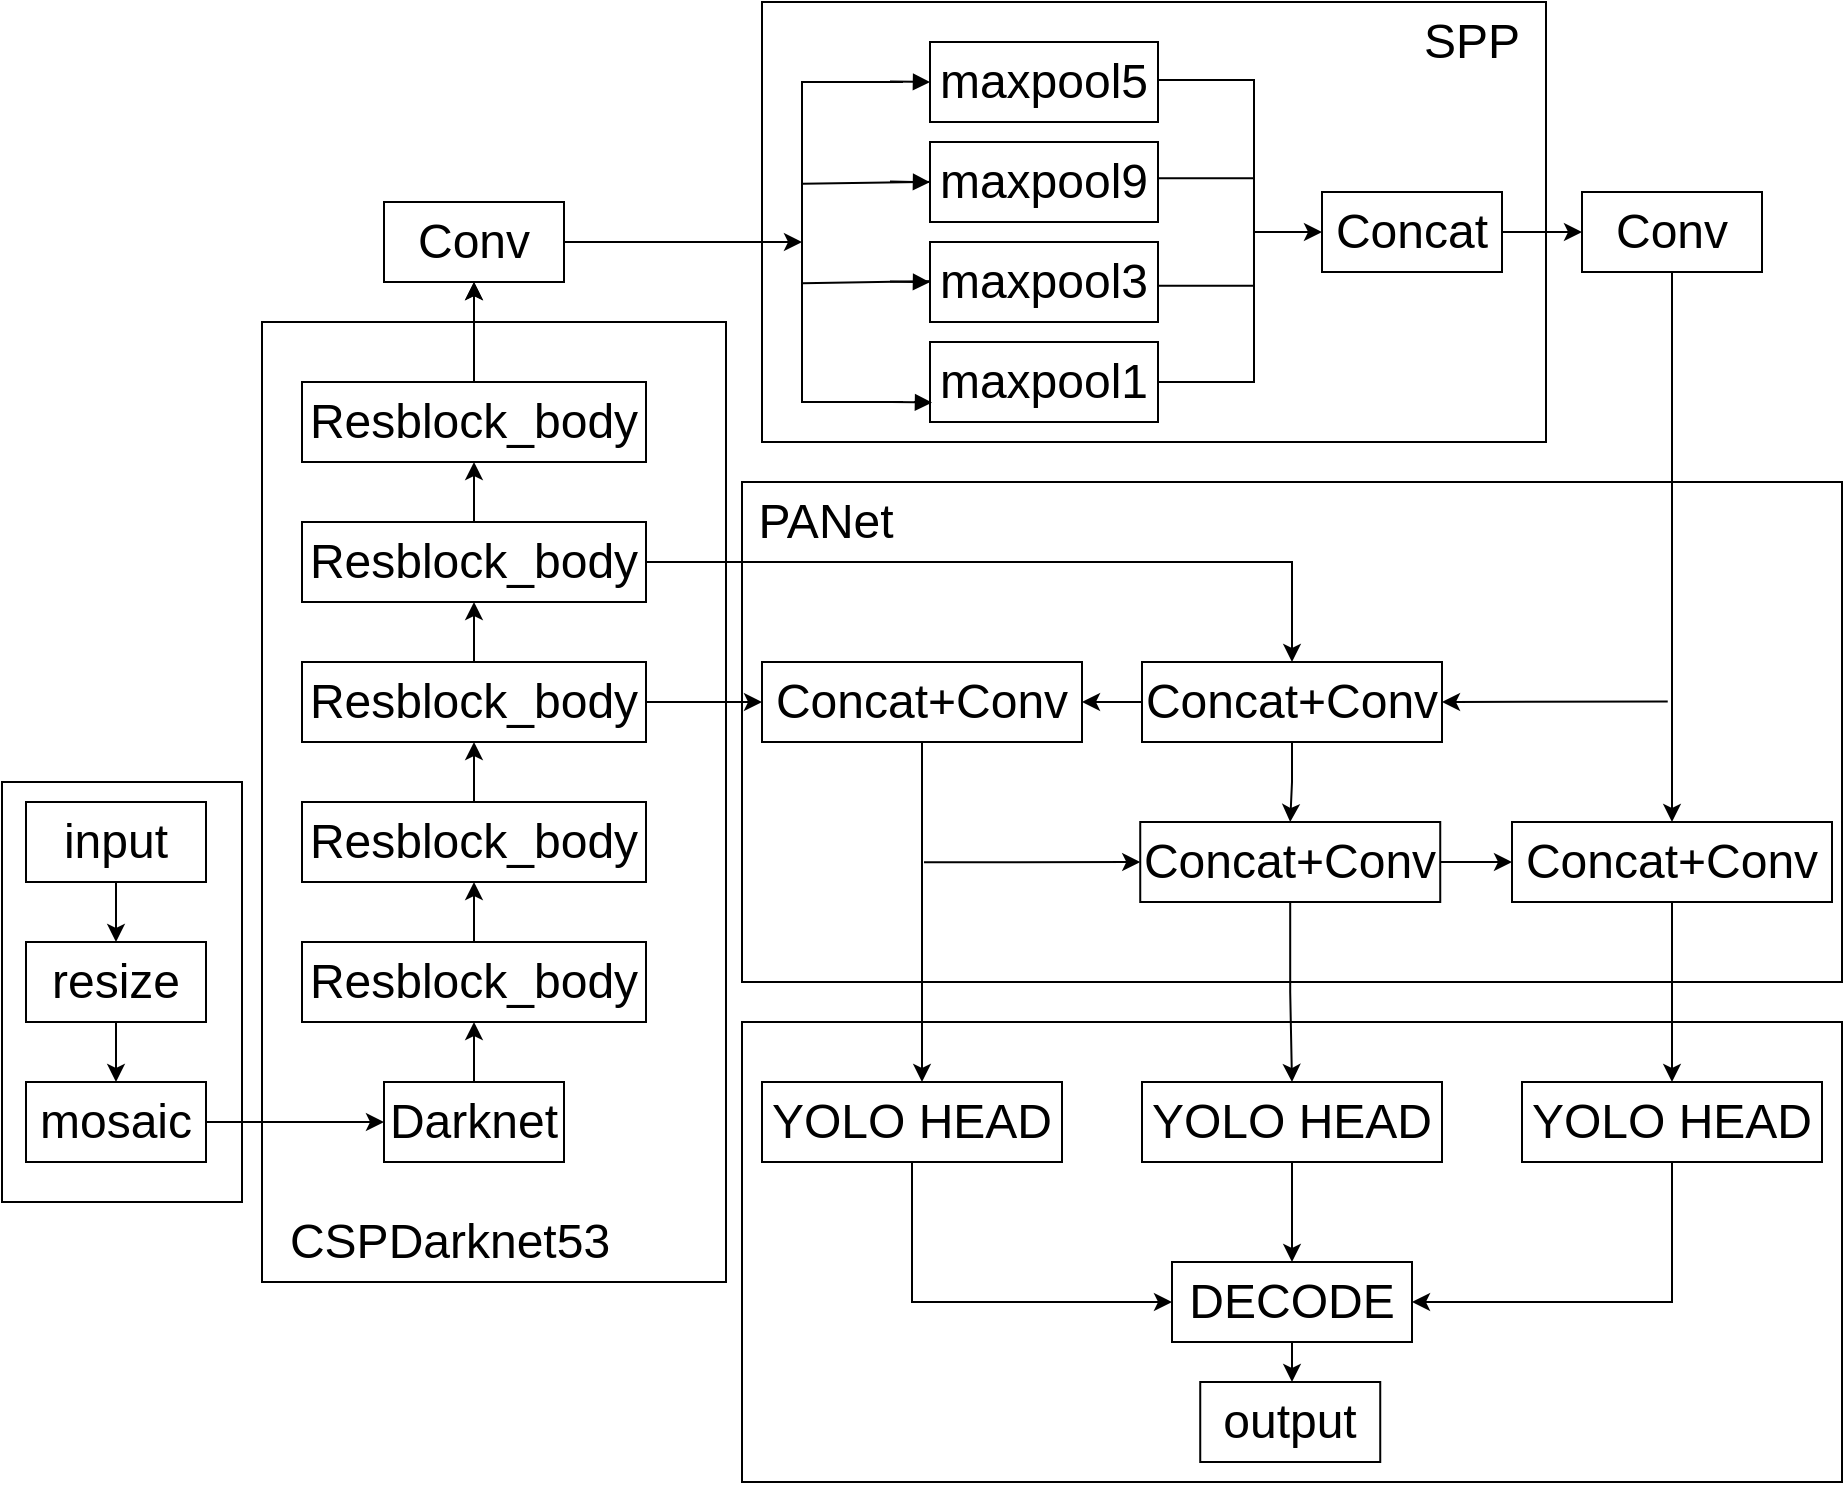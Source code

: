 <mxfile version="14.8.5" type="github" pages="7">
  <diagram id="j5sZR7_WVSSMR8GSL2lI" name="第 2 页">
    <mxGraphModel dx="1483" dy="781" grid="1" gridSize="10" guides="1" tooltips="1" connect="0" arrows="1" fold="1" page="1" pageScale="1" pageWidth="827" pageHeight="1169" math="0" shadow="0">
      <root>
        <mxCell id="0fFruR-LXGI2fJbMaEBw-0" />
        <mxCell id="0fFruR-LXGI2fJbMaEBw-1" parent="0fFruR-LXGI2fJbMaEBw-0" />
        <mxCell id="oqGVpfvN96jDl3TDhG6u-2" value="" style="rounded=0;whiteSpace=wrap;html=1;" parent="0fFruR-LXGI2fJbMaEBw-1" vertex="1">
          <mxGeometry x="480" y="820" width="550" height="230" as="geometry" />
        </mxCell>
        <mxCell id="oqGVpfvN96jDl3TDhG6u-1" value="" style="rounded=0;whiteSpace=wrap;html=1;" parent="0fFruR-LXGI2fJbMaEBw-1" vertex="1">
          <mxGeometry x="110" y="700" width="120" height="210" as="geometry" />
        </mxCell>
        <mxCell id="0fFruR-LXGI2fJbMaEBw-91" value="" style="rounded=0;whiteSpace=wrap;html=1;" parent="0fFruR-LXGI2fJbMaEBw-1" vertex="1">
          <mxGeometry x="490" y="310" width="392" height="220" as="geometry" />
        </mxCell>
        <mxCell id="0fFruR-LXGI2fJbMaEBw-26" value="" style="rounded=0;whiteSpace=wrap;html=1;" parent="0fFruR-LXGI2fJbMaEBw-1" vertex="1">
          <mxGeometry x="480" y="550" width="550" height="250" as="geometry" />
        </mxCell>
        <mxCell id="0fFruR-LXGI2fJbMaEBw-25" value="" style="rounded=0;whiteSpace=wrap;html=1;" parent="0fFruR-LXGI2fJbMaEBw-1" vertex="1">
          <mxGeometry x="240" y="470" width="232" height="480" as="geometry" />
        </mxCell>
        <mxCell id="0fFruR-LXGI2fJbMaEBw-30" style="edgeStyle=orthogonalEdgeStyle;rounded=0;orthogonalLoop=1;jettySize=auto;html=1;entryX=0.5;entryY=0;entryDx=0;entryDy=0;" parent="0fFruR-LXGI2fJbMaEBw-1" source="0fFruR-LXGI2fJbMaEBw-2" target="0fFruR-LXGI2fJbMaEBw-5" edge="1">
          <mxGeometry relative="1" as="geometry" />
        </mxCell>
        <mxCell id="0fFruR-LXGI2fJbMaEBw-2" value="&lt;font style=&quot;font-size: 24px&quot;&gt;resize&lt;/font&gt;" style="rounded=0;whiteSpace=wrap;html=1;" parent="0fFruR-LXGI2fJbMaEBw-1" vertex="1">
          <mxGeometry x="122" y="780" width="90" height="40" as="geometry" />
        </mxCell>
        <mxCell id="0fFruR-LXGI2fJbMaEBw-8" value="" style="edgeStyle=orthogonalEdgeStyle;rounded=0;orthogonalLoop=1;jettySize=auto;html=1;" parent="0fFruR-LXGI2fJbMaEBw-1" source="0fFruR-LXGI2fJbMaEBw-5" target="0fFruR-LXGI2fJbMaEBw-7" edge="1">
          <mxGeometry relative="1" as="geometry" />
        </mxCell>
        <mxCell id="0fFruR-LXGI2fJbMaEBw-5" value="&lt;font style=&quot;font-size: 24px&quot;&gt;mosaic&lt;/font&gt;" style="rounded=0;whiteSpace=wrap;html=1;" parent="0fFruR-LXGI2fJbMaEBw-1" vertex="1">
          <mxGeometry x="122" y="850" width="90" height="40" as="geometry" />
        </mxCell>
        <mxCell id="0fFruR-LXGI2fJbMaEBw-14" value="" style="edgeStyle=orthogonalEdgeStyle;rounded=0;orthogonalLoop=1;jettySize=auto;html=1;" parent="0fFruR-LXGI2fJbMaEBw-1" source="0fFruR-LXGI2fJbMaEBw-7" target="0fFruR-LXGI2fJbMaEBw-13" edge="1">
          <mxGeometry relative="1" as="geometry" />
        </mxCell>
        <mxCell id="0fFruR-LXGI2fJbMaEBw-7" value="&lt;font style=&quot;font-size: 24px&quot;&gt;Darknet&lt;/font&gt;" style="rounded=0;whiteSpace=wrap;html=1;" parent="0fFruR-LXGI2fJbMaEBw-1" vertex="1">
          <mxGeometry x="301" y="850" width="90" height="40" as="geometry" />
        </mxCell>
        <mxCell id="0fFruR-LXGI2fJbMaEBw-12" value="&lt;font style=&quot;font-size: 24px&quot;&gt;PANet&lt;/font&gt;" style="text;html=1;strokeColor=none;fillColor=none;align=center;verticalAlign=middle;whiteSpace=wrap;rounded=0;" parent="0fFruR-LXGI2fJbMaEBw-1" vertex="1">
          <mxGeometry x="502" y="560" width="40" height="20" as="geometry" />
        </mxCell>
        <mxCell id="0fFruR-LXGI2fJbMaEBw-18" value="" style="edgeStyle=orthogonalEdgeStyle;rounded=0;orthogonalLoop=1;jettySize=auto;html=1;" parent="0fFruR-LXGI2fJbMaEBw-1" source="0fFruR-LXGI2fJbMaEBw-13" target="0fFruR-LXGI2fJbMaEBw-17" edge="1">
          <mxGeometry relative="1" as="geometry" />
        </mxCell>
        <mxCell id="0fFruR-LXGI2fJbMaEBw-13" value="&lt;font style=&quot;font-size: 24px&quot;&gt;Resblock_body&lt;/font&gt;" style="rounded=0;whiteSpace=wrap;html=1;" parent="0fFruR-LXGI2fJbMaEBw-1" vertex="1">
          <mxGeometry x="260" y="780" width="172" height="40" as="geometry" />
        </mxCell>
        <mxCell id="0fFruR-LXGI2fJbMaEBw-20" value="" style="edgeStyle=orthogonalEdgeStyle;rounded=0;orthogonalLoop=1;jettySize=auto;html=1;" parent="0fFruR-LXGI2fJbMaEBw-1" source="0fFruR-LXGI2fJbMaEBw-17" target="0fFruR-LXGI2fJbMaEBw-19" edge="1">
          <mxGeometry relative="1" as="geometry" />
        </mxCell>
        <mxCell id="0fFruR-LXGI2fJbMaEBw-17" value="&lt;span&gt;&lt;font style=&quot;font-size: 24px&quot;&gt;Resblock_body&lt;/font&gt;&lt;/span&gt;" style="rounded=0;whiteSpace=wrap;html=1;" parent="0fFruR-LXGI2fJbMaEBw-1" vertex="1">
          <mxGeometry x="260" y="710" width="172" height="40" as="geometry" />
        </mxCell>
        <mxCell id="0fFruR-LXGI2fJbMaEBw-22" value="" style="edgeStyle=orthogonalEdgeStyle;rounded=0;orthogonalLoop=1;jettySize=auto;html=1;" parent="0fFruR-LXGI2fJbMaEBw-1" source="0fFruR-LXGI2fJbMaEBw-19" target="0fFruR-LXGI2fJbMaEBw-21" edge="1">
          <mxGeometry relative="1" as="geometry" />
        </mxCell>
        <mxCell id="0fFruR-LXGI2fJbMaEBw-33" value="" style="edgeStyle=orthogonalEdgeStyle;rounded=0;orthogonalLoop=1;jettySize=auto;html=1;" parent="0fFruR-LXGI2fJbMaEBw-1" source="0fFruR-LXGI2fJbMaEBw-19" target="0fFruR-LXGI2fJbMaEBw-32" edge="1">
          <mxGeometry relative="1" as="geometry" />
        </mxCell>
        <mxCell id="0fFruR-LXGI2fJbMaEBw-19" value="&lt;span&gt;&lt;font style=&quot;font-size: 24px&quot;&gt;Resblock_body&lt;/font&gt;&lt;/span&gt;" style="rounded=0;whiteSpace=wrap;html=1;" parent="0fFruR-LXGI2fJbMaEBw-1" vertex="1">
          <mxGeometry x="260" y="640" width="172" height="40" as="geometry" />
        </mxCell>
        <mxCell id="0fFruR-LXGI2fJbMaEBw-24" value="" style="edgeStyle=orthogonalEdgeStyle;rounded=0;orthogonalLoop=1;jettySize=auto;html=1;" parent="0fFruR-LXGI2fJbMaEBw-1" source="0fFruR-LXGI2fJbMaEBw-21" target="0fFruR-LXGI2fJbMaEBw-23" edge="1">
          <mxGeometry relative="1" as="geometry" />
        </mxCell>
        <mxCell id="0fFruR-LXGI2fJbMaEBw-35" value="" style="edgeStyle=orthogonalEdgeStyle;rounded=0;orthogonalLoop=1;jettySize=auto;html=1;" parent="0fFruR-LXGI2fJbMaEBw-1" source="0fFruR-LXGI2fJbMaEBw-21" target="0fFruR-LXGI2fJbMaEBw-34" edge="1">
          <mxGeometry relative="1" as="geometry" />
        </mxCell>
        <mxCell id="0fFruR-LXGI2fJbMaEBw-21" value="&lt;span&gt;&lt;font style=&quot;font-size: 24px&quot;&gt;Resblock_body&lt;/font&gt;&lt;/span&gt;" style="rounded=0;whiteSpace=wrap;html=1;" parent="0fFruR-LXGI2fJbMaEBw-1" vertex="1">
          <mxGeometry x="260" y="570" width="172" height="40" as="geometry" />
        </mxCell>
        <mxCell id="0fFruR-LXGI2fJbMaEBw-39" value="" style="edgeStyle=orthogonalEdgeStyle;rounded=0;orthogonalLoop=1;jettySize=auto;html=1;" parent="0fFruR-LXGI2fJbMaEBw-1" source="0fFruR-LXGI2fJbMaEBw-23" target="0fFruR-LXGI2fJbMaEBw-38" edge="1">
          <mxGeometry relative="1" as="geometry" />
        </mxCell>
        <mxCell id="QE64m8S_gHIO4CNkWNIp-8" value="" style="edgeStyle=orthogonalEdgeStyle;rounded=0;orthogonalLoop=1;jettySize=auto;html=1;" edge="1" parent="0fFruR-LXGI2fJbMaEBw-1" source="0fFruR-LXGI2fJbMaEBw-23" target="0fFruR-LXGI2fJbMaEBw-38">
          <mxGeometry relative="1" as="geometry" />
        </mxCell>
        <mxCell id="0fFruR-LXGI2fJbMaEBw-23" value="&lt;span&gt;&lt;font style=&quot;font-size: 24px&quot;&gt;Resblock_body&lt;/font&gt;&lt;/span&gt;" style="rounded=0;whiteSpace=wrap;html=1;" parent="0fFruR-LXGI2fJbMaEBw-1" vertex="1">
          <mxGeometry x="260" y="500" width="172" height="40" as="geometry" />
        </mxCell>
        <mxCell id="0fFruR-LXGI2fJbMaEBw-29" style="edgeStyle=orthogonalEdgeStyle;rounded=0;orthogonalLoop=1;jettySize=auto;html=1;" parent="0fFruR-LXGI2fJbMaEBw-1" source="0fFruR-LXGI2fJbMaEBw-27" target="0fFruR-LXGI2fJbMaEBw-2" edge="1">
          <mxGeometry relative="1" as="geometry" />
        </mxCell>
        <mxCell id="0fFruR-LXGI2fJbMaEBw-27" value="&lt;font style=&quot;font-size: 24px&quot;&gt;input&lt;/font&gt;" style="rounded=0;whiteSpace=wrap;html=1;" parent="0fFruR-LXGI2fJbMaEBw-1" vertex="1">
          <mxGeometry x="122" y="710" width="90" height="40" as="geometry" />
        </mxCell>
        <mxCell id="0fFruR-LXGI2fJbMaEBw-99" value="" style="edgeStyle=orthogonalEdgeStyle;rounded=0;orthogonalLoop=1;jettySize=auto;html=1;" parent="0fFruR-LXGI2fJbMaEBw-1" source="0fFruR-LXGI2fJbMaEBw-32" target="0fFruR-LXGI2fJbMaEBw-98" edge="1">
          <mxGeometry relative="1" as="geometry">
            <Array as="points">
              <mxPoint x="570" y="760" />
              <mxPoint x="570" y="760" />
            </Array>
          </mxGeometry>
        </mxCell>
        <mxCell id="0fFruR-LXGI2fJbMaEBw-32" value="&lt;font style=&quot;font-size: 24px&quot;&gt;Concat+Conv&lt;/font&gt;" style="rounded=0;whiteSpace=wrap;html=1;" parent="0fFruR-LXGI2fJbMaEBw-1" vertex="1">
          <mxGeometry x="490" y="640" width="160" height="40" as="geometry" />
        </mxCell>
        <mxCell id="0fFruR-LXGI2fJbMaEBw-108" value="" style="edgeStyle=orthogonalEdgeStyle;rounded=0;orthogonalLoop=1;jettySize=auto;html=1;" parent="0fFruR-LXGI2fJbMaEBw-1" source="0fFruR-LXGI2fJbMaEBw-34" target="0fFruR-LXGI2fJbMaEBw-107" edge="1">
          <mxGeometry relative="1" as="geometry" />
        </mxCell>
        <mxCell id="0fFruR-LXGI2fJbMaEBw-113" value="" style="edgeStyle=orthogonalEdgeStyle;rounded=0;orthogonalLoop=1;jettySize=auto;html=1;" parent="0fFruR-LXGI2fJbMaEBw-1" source="0fFruR-LXGI2fJbMaEBw-34" target="0fFruR-LXGI2fJbMaEBw-32" edge="1">
          <mxGeometry relative="1" as="geometry" />
        </mxCell>
        <mxCell id="0fFruR-LXGI2fJbMaEBw-34" value="&lt;span&gt;&lt;font style=&quot;font-size: 24px&quot;&gt;Concat+Conv&lt;/font&gt;&lt;/span&gt;" style="rounded=0;whiteSpace=wrap;html=1;" parent="0fFruR-LXGI2fJbMaEBw-1" vertex="1">
          <mxGeometry x="680" y="640" width="150" height="40" as="geometry" />
        </mxCell>
        <mxCell id="0fFruR-LXGI2fJbMaEBw-81" style="edgeStyle=orthogonalEdgeStyle;rounded=0;orthogonalLoop=1;jettySize=auto;html=1;entryX=0.5;entryY=1;entryDx=0;entryDy=0;" parent="0fFruR-LXGI2fJbMaEBw-1" source="0fFruR-LXGI2fJbMaEBw-38" target="0fFruR-LXGI2fJbMaEBw-76" edge="1">
          <mxGeometry relative="1" as="geometry" />
        </mxCell>
        <mxCell id="0fFruR-LXGI2fJbMaEBw-38" value="&lt;font style=&quot;font-size: 24px&quot;&gt;Conv&lt;/font&gt;" style="rounded=0;whiteSpace=wrap;html=1;" parent="0fFruR-LXGI2fJbMaEBw-1" vertex="1">
          <mxGeometry x="301" y="410" width="90" height="40" as="geometry" />
        </mxCell>
        <mxCell id="0fFruR-LXGI2fJbMaEBw-53" value="&lt;font style=&quot;font-size: 24px&quot;&gt;maxpool5&lt;/font&gt;" style="rounded=0;whiteSpace=wrap;html=1;" parent="0fFruR-LXGI2fJbMaEBw-1" vertex="1">
          <mxGeometry x="574" y="330" width="114" height="40" as="geometry" />
        </mxCell>
        <mxCell id="0fFruR-LXGI2fJbMaEBw-54" value="" style="endArrow=block;endFill=1;endSize=6;html=1;" parent="0fFruR-LXGI2fJbMaEBw-1" edge="1">
          <mxGeometry width="100" relative="1" as="geometry">
            <mxPoint x="554" y="349.76" as="sourcePoint" />
            <mxPoint x="574" y="350.05" as="targetPoint" />
          </mxGeometry>
        </mxCell>
        <mxCell id="0fFruR-LXGI2fJbMaEBw-67" value="" style="shape=partialRectangle;whiteSpace=wrap;html=1;bottom=1;right=1;left=1;top=0;fillColor=none;routingCenterX=-0.5;rotation=-90;" parent="0fFruR-LXGI2fJbMaEBw-1" vertex="1">
          <mxGeometry x="636.5" y="400.5" width="151" height="48" as="geometry" />
        </mxCell>
        <mxCell id="0fFruR-LXGI2fJbMaEBw-74" value="" style="edgeStyle=orthogonalEdgeStyle;rounded=0;orthogonalLoop=1;jettySize=auto;html=1;" parent="0fFruR-LXGI2fJbMaEBw-1" source="0fFruR-LXGI2fJbMaEBw-70" target="0fFruR-LXGI2fJbMaEBw-73" edge="1">
          <mxGeometry relative="1" as="geometry" />
        </mxCell>
        <mxCell id="0fFruR-LXGI2fJbMaEBw-70" value="" style="shape=partialRectangle;whiteSpace=wrap;html=1;bottom=1;right=1;left=1;top=0;fillColor=none;routingCenterX=-0.5;rotation=-90;" parent="0fFruR-LXGI2fJbMaEBw-1" vertex="1">
          <mxGeometry x="679.12" y="395" width="53.75" height="60" as="geometry" />
        </mxCell>
        <mxCell id="0fFruR-LXGI2fJbMaEBw-95" value="" style="edgeStyle=orthogonalEdgeStyle;rounded=0;orthogonalLoop=1;jettySize=auto;html=1;" parent="0fFruR-LXGI2fJbMaEBw-1" source="0fFruR-LXGI2fJbMaEBw-73" target="0fFruR-LXGI2fJbMaEBw-94" edge="1">
          <mxGeometry relative="1" as="geometry" />
        </mxCell>
        <mxCell id="0fFruR-LXGI2fJbMaEBw-73" value="&lt;font style=&quot;font-size: 24px&quot;&gt;Concat&lt;/font&gt;" style="rounded=0;whiteSpace=wrap;html=1;" parent="0fFruR-LXGI2fJbMaEBw-1" vertex="1">
          <mxGeometry x="770" y="405" width="90" height="40" as="geometry" />
        </mxCell>
        <mxCell id="0fFruR-LXGI2fJbMaEBw-76" value="" style="shape=partialRectangle;whiteSpace=wrap;html=1;bottom=1;right=1;left=1;top=0;fillColor=none;routingCenterX=-0.5;rotation=90;" parent="0fFruR-LXGI2fJbMaEBw-1" vertex="1">
          <mxGeometry x="455" y="405" width="160" height="50" as="geometry" />
        </mxCell>
        <mxCell id="0fFruR-LXGI2fJbMaEBw-88" value="" style="endArrow=block;endFill=1;endSize=6;html=1;" parent="0fFruR-LXGI2fJbMaEBw-1" edge="1">
          <mxGeometry width="100" relative="1" as="geometry">
            <mxPoint x="566" y="510" as="sourcePoint" />
            <mxPoint x="586" y="510" as="targetPoint" />
          </mxGeometry>
        </mxCell>
        <mxCell id="0fFruR-LXGI2fJbMaEBw-89" value="" style="endArrow=block;endFill=1;endSize=6;html=1;exitX=0.318;exitY=0.998;exitDx=0;exitDy=0;exitPerimeter=0;" parent="0fFruR-LXGI2fJbMaEBw-1" source="0fFruR-LXGI2fJbMaEBw-76" edge="1">
          <mxGeometry width="100" relative="1" as="geometry">
            <mxPoint x="516" y="400" as="sourcePoint" />
            <mxPoint x="586" y="399.71" as="targetPoint" />
          </mxGeometry>
        </mxCell>
        <mxCell id="0fFruR-LXGI2fJbMaEBw-90" value="" style="endArrow=block;endFill=1;endSize=6;html=1;exitX=0.318;exitY=0.998;exitDx=0;exitDy=0;exitPerimeter=0;" parent="0fFruR-LXGI2fJbMaEBw-1" edge="1">
          <mxGeometry width="100" relative="1" as="geometry">
            <mxPoint x="510.12" y="450.59" as="sourcePoint" />
            <mxPoint x="586" y="449.42" as="targetPoint" />
          </mxGeometry>
        </mxCell>
        <mxCell id="0fFruR-LXGI2fJbMaEBw-92" value="&lt;font style=&quot;font-size: 24px&quot;&gt;SPP&lt;/font&gt;" style="text;html=1;strokeColor=none;fillColor=none;align=center;verticalAlign=middle;whiteSpace=wrap;rounded=0;" parent="0fFruR-LXGI2fJbMaEBw-1" vertex="1">
          <mxGeometry x="825" y="320" width="40" height="20" as="geometry" />
        </mxCell>
        <mxCell id="0fFruR-LXGI2fJbMaEBw-97" value="" style="edgeStyle=orthogonalEdgeStyle;rounded=0;orthogonalLoop=1;jettySize=auto;html=1;" parent="0fFruR-LXGI2fJbMaEBw-1" source="0fFruR-LXGI2fJbMaEBw-94" target="0fFruR-LXGI2fJbMaEBw-96" edge="1">
          <mxGeometry relative="1" as="geometry">
            <Array as="points">
              <mxPoint x="945" y="660" />
              <mxPoint x="945" y="660" />
            </Array>
          </mxGeometry>
        </mxCell>
        <mxCell id="0fFruR-LXGI2fJbMaEBw-94" value="&lt;font style=&quot;font-size: 24px&quot;&gt;Conv&lt;/font&gt;" style="rounded=0;whiteSpace=wrap;html=1;" parent="0fFruR-LXGI2fJbMaEBw-1" vertex="1">
          <mxGeometry x="900" y="405" width="90" height="40" as="geometry" />
        </mxCell>
        <mxCell id="0fFruR-LXGI2fJbMaEBw-103" value="" style="edgeStyle=orthogonalEdgeStyle;rounded=0;orthogonalLoop=1;jettySize=auto;html=1;" parent="0fFruR-LXGI2fJbMaEBw-1" source="0fFruR-LXGI2fJbMaEBw-96" target="0fFruR-LXGI2fJbMaEBw-102" edge="1">
          <mxGeometry relative="1" as="geometry" />
        </mxCell>
        <mxCell id="0fFruR-LXGI2fJbMaEBw-96" value="&lt;span&gt;&lt;font style=&quot;font-size: 24px&quot;&gt;Concat+Conv&lt;/font&gt;&lt;/span&gt;" style="rounded=0;whiteSpace=wrap;html=1;" parent="0fFruR-LXGI2fJbMaEBw-1" vertex="1">
          <mxGeometry x="865" y="720" width="160" height="40" as="geometry" />
        </mxCell>
        <mxCell id="0fFruR-LXGI2fJbMaEBw-122" style="edgeStyle=orthogonalEdgeStyle;rounded=0;orthogonalLoop=1;jettySize=auto;html=1;entryX=0;entryY=0.5;entryDx=0;entryDy=0;" parent="0fFruR-LXGI2fJbMaEBw-1" source="0fFruR-LXGI2fJbMaEBw-98" target="0fFruR-LXGI2fJbMaEBw-120" edge="1">
          <mxGeometry relative="1" as="geometry">
            <Array as="points">
              <mxPoint x="565" y="960" />
            </Array>
          </mxGeometry>
        </mxCell>
        <mxCell id="0fFruR-LXGI2fJbMaEBw-98" value="&lt;font style=&quot;font-size: 24px&quot;&gt;YOLO HEAD&lt;/font&gt;" style="rounded=0;whiteSpace=wrap;html=1;" parent="0fFruR-LXGI2fJbMaEBw-1" vertex="1">
          <mxGeometry x="490" y="850" width="150" height="40" as="geometry" />
        </mxCell>
        <mxCell id="0fFruR-LXGI2fJbMaEBw-121" value="" style="edgeStyle=orthogonalEdgeStyle;rounded=0;orthogonalLoop=1;jettySize=auto;html=1;" parent="0fFruR-LXGI2fJbMaEBw-1" source="0fFruR-LXGI2fJbMaEBw-100" target="0fFruR-LXGI2fJbMaEBw-120" edge="1">
          <mxGeometry relative="1" as="geometry" />
        </mxCell>
        <mxCell id="0fFruR-LXGI2fJbMaEBw-100" value="&lt;span&gt;&lt;font style=&quot;font-size: 24px&quot;&gt;YOLO HEAD&lt;/font&gt;&lt;/span&gt;" style="rounded=0;whiteSpace=wrap;html=1;" parent="0fFruR-LXGI2fJbMaEBw-1" vertex="1">
          <mxGeometry x="680" y="850" width="150" height="40" as="geometry" />
        </mxCell>
        <mxCell id="0fFruR-LXGI2fJbMaEBw-123" style="edgeStyle=orthogonalEdgeStyle;rounded=0;orthogonalLoop=1;jettySize=auto;html=1;entryX=1;entryY=0.5;entryDx=0;entryDy=0;" parent="0fFruR-LXGI2fJbMaEBw-1" source="0fFruR-LXGI2fJbMaEBw-102" target="0fFruR-LXGI2fJbMaEBw-120" edge="1">
          <mxGeometry relative="1" as="geometry">
            <Array as="points">
              <mxPoint x="945" y="960" />
            </Array>
          </mxGeometry>
        </mxCell>
        <mxCell id="0fFruR-LXGI2fJbMaEBw-102" value="&lt;span&gt;&lt;font style=&quot;font-size: 24px&quot;&gt;YOLO HEAD&lt;/font&gt;&lt;/span&gt;" style="rounded=0;whiteSpace=wrap;html=1;" parent="0fFruR-LXGI2fJbMaEBw-1" vertex="1">
          <mxGeometry x="870" y="850" width="150" height="40" as="geometry" />
        </mxCell>
        <mxCell id="0fFruR-LXGI2fJbMaEBw-109" value="" style="edgeStyle=orthogonalEdgeStyle;rounded=0;orthogonalLoop=1;jettySize=auto;html=1;" parent="0fFruR-LXGI2fJbMaEBw-1" source="0fFruR-LXGI2fJbMaEBw-107" target="0fFruR-LXGI2fJbMaEBw-100" edge="1">
          <mxGeometry relative="1" as="geometry" />
        </mxCell>
        <mxCell id="0fFruR-LXGI2fJbMaEBw-119" value="" style="edgeStyle=orthogonalEdgeStyle;rounded=0;orthogonalLoop=1;jettySize=auto;html=1;" parent="0fFruR-LXGI2fJbMaEBw-1" source="0fFruR-LXGI2fJbMaEBw-107" target="0fFruR-LXGI2fJbMaEBw-96" edge="1">
          <mxGeometry relative="1" as="geometry" />
        </mxCell>
        <mxCell id="0fFruR-LXGI2fJbMaEBw-107" value="&lt;span&gt;&lt;font style=&quot;font-size: 24px&quot;&gt;Concat+Conv&lt;/font&gt;&lt;/span&gt;" style="rounded=0;whiteSpace=wrap;html=1;" parent="0fFruR-LXGI2fJbMaEBw-1" vertex="1">
          <mxGeometry x="679.12" y="720" width="150" height="40" as="geometry" />
        </mxCell>
        <mxCell id="0fFruR-LXGI2fJbMaEBw-117" value="" style="endArrow=classic;html=1;entryX=0;entryY=0.5;entryDx=0;entryDy=0;" parent="0fFruR-LXGI2fJbMaEBw-1" target="0fFruR-LXGI2fJbMaEBw-107" edge="1">
          <mxGeometry width="50" height="50" relative="1" as="geometry">
            <mxPoint x="571" y="740.17" as="sourcePoint" />
            <mxPoint x="691" y="739.83" as="targetPoint" />
          </mxGeometry>
        </mxCell>
        <mxCell id="0fFruR-LXGI2fJbMaEBw-118" value="" style="endArrow=classic;html=1;entryX=1;entryY=0.5;entryDx=0;entryDy=0;" parent="0fFruR-LXGI2fJbMaEBw-1" target="0fFruR-LXGI2fJbMaEBw-34" edge="1">
          <mxGeometry width="50" height="50" relative="1" as="geometry">
            <mxPoint x="942.87" y="659.71" as="sourcePoint" />
            <mxPoint x="820" y="659.71" as="targetPoint" />
          </mxGeometry>
        </mxCell>
        <mxCell id="0fFruR-LXGI2fJbMaEBw-125" value="" style="edgeStyle=orthogonalEdgeStyle;rounded=0;orthogonalLoop=1;jettySize=auto;html=1;" parent="0fFruR-LXGI2fJbMaEBw-1" source="0fFruR-LXGI2fJbMaEBw-120" target="0fFruR-LXGI2fJbMaEBw-124" edge="1">
          <mxGeometry relative="1" as="geometry" />
        </mxCell>
        <mxCell id="0fFruR-LXGI2fJbMaEBw-120" value="&lt;font style=&quot;font-size: 24px&quot;&gt;DECODE&lt;/font&gt;" style="rounded=0;whiteSpace=wrap;html=1;" parent="0fFruR-LXGI2fJbMaEBw-1" vertex="1">
          <mxGeometry x="695" y="940" width="120" height="40" as="geometry" />
        </mxCell>
        <mxCell id="0fFruR-LXGI2fJbMaEBw-124" value="&lt;font style=&quot;font-size: 24px&quot;&gt;output&lt;/font&gt;" style="rounded=0;whiteSpace=wrap;html=1;" parent="0fFruR-LXGI2fJbMaEBw-1" vertex="1">
          <mxGeometry x="709.12" y="1000" width="90" height="40" as="geometry" />
        </mxCell>
        <mxCell id="QE64m8S_gHIO4CNkWNIp-0" value="&lt;font style=&quot;font-size: 24px&quot;&gt;maxpool9&lt;/font&gt;" style="rounded=0;whiteSpace=wrap;html=1;" vertex="1" parent="0fFruR-LXGI2fJbMaEBw-1">
          <mxGeometry x="574" y="380" width="114" height="40" as="geometry" />
        </mxCell>
        <mxCell id="QE64m8S_gHIO4CNkWNIp-1" value="&lt;font style=&quot;font-size: 24px&quot;&gt;maxpool3&lt;/font&gt;" style="rounded=0;whiteSpace=wrap;html=1;" vertex="1" parent="0fFruR-LXGI2fJbMaEBw-1">
          <mxGeometry x="574" y="430" width="114" height="40" as="geometry" />
        </mxCell>
        <mxCell id="QE64m8S_gHIO4CNkWNIp-2" value="&lt;font style=&quot;font-size: 24px&quot;&gt;maxpool1&lt;/font&gt;" style="rounded=0;whiteSpace=wrap;html=1;" vertex="1" parent="0fFruR-LXGI2fJbMaEBw-1">
          <mxGeometry x="574" y="480" width="114" height="40" as="geometry" />
        </mxCell>
        <mxCell id="QE64m8S_gHIO4CNkWNIp-3" value="" style="endArrow=block;endFill=1;endSize=6;html=1;" edge="1" parent="0fFruR-LXGI2fJbMaEBw-1">
          <mxGeometry width="100" relative="1" as="geometry">
            <mxPoint x="554" y="399.8" as="sourcePoint" />
            <mxPoint x="574" y="400.09" as="targetPoint" />
          </mxGeometry>
        </mxCell>
        <mxCell id="QE64m8S_gHIO4CNkWNIp-6" value="" style="endArrow=block;endFill=1;endSize=6;html=1;" edge="1" parent="0fFruR-LXGI2fJbMaEBw-1">
          <mxGeometry width="100" relative="1" as="geometry">
            <mxPoint x="554" y="449.8" as="sourcePoint" />
            <mxPoint x="574" y="450.09" as="targetPoint" />
          </mxGeometry>
        </mxCell>
        <mxCell id="QE64m8S_gHIO4CNkWNIp-7" value="" style="endArrow=block;endFill=1;endSize=6;html=1;" edge="1" parent="0fFruR-LXGI2fJbMaEBw-1">
          <mxGeometry width="100" relative="1" as="geometry">
            <mxPoint x="555" y="510" as="sourcePoint" />
            <mxPoint x="575" y="510.29" as="targetPoint" />
          </mxGeometry>
        </mxCell>
        <mxCell id="QE64m8S_gHIO4CNkWNIp-11" value="&lt;font style=&quot;font-size: 24px&quot;&gt;CSPDarknet53&lt;/font&gt;" style="text;html=1;strokeColor=none;fillColor=none;align=center;verticalAlign=middle;whiteSpace=wrap;rounded=0;" vertex="1" parent="0fFruR-LXGI2fJbMaEBw-1">
          <mxGeometry x="254" y="910" width="160" height="40" as="geometry" />
        </mxCell>
      </root>
    </mxGraphModel>
  </diagram>
  <diagram id="BpceVEhcYt16vgGi7jXm" name="第 6 页">
    <mxGraphModel dx="1038" dy="547" grid="1" gridSize="10" guides="1" tooltips="1" connect="1" arrows="1" fold="1" page="1" pageScale="1" pageWidth="827" pageHeight="1169" math="0" shadow="0">
      <root>
        <mxCell id="OJXX-FbDx6L4Rj_ND_03-0" />
        <mxCell id="OJXX-FbDx6L4Rj_ND_03-1" parent="OJXX-FbDx6L4Rj_ND_03-0" />
        <mxCell id="OJXX-FbDx6L4Rj_ND_03-2" value="&lt;font style=&quot;font-size: 20px&quot;&gt;小波变换&lt;/font&gt;" style="rounded=0;whiteSpace=wrap;html=1;" parent="OJXX-FbDx6L4Rj_ND_03-1" vertex="1">
          <mxGeometry x="180" y="190" width="120" height="60" as="geometry" />
        </mxCell>
        <mxCell id="OJXX-FbDx6L4Rj_ND_03-3" value="&lt;font style=&quot;font-size: 20px&quot;&gt;YOLOv4网络&lt;/font&gt;" style="rounded=0;whiteSpace=wrap;html=1;" parent="OJXX-FbDx6L4Rj_ND_03-1" vertex="1">
          <mxGeometry x="520" y="190" width="120" height="60" as="geometry" />
        </mxCell>
        <mxCell id="OJXX-FbDx6L4Rj_ND_03-5" value="" style="endArrow=classic;html=1;" parent="OJXX-FbDx6L4Rj_ND_03-1" edge="1">
          <mxGeometry width="50" height="50" relative="1" as="geometry">
            <mxPoint x="640" y="219.71" as="sourcePoint" />
            <mxPoint x="690" y="219.71" as="targetPoint" />
          </mxGeometry>
        </mxCell>
        <mxCell id="OJXX-FbDx6L4Rj_ND_03-8" value="&lt;font style=&quot;font-size: 20px&quot;&gt;提取结果&lt;/font&gt;" style="rounded=0;whiteSpace=wrap;html=1;" parent="OJXX-FbDx6L4Rj_ND_03-1" vertex="1">
          <mxGeometry x="690" y="190" width="120" height="60" as="geometry" />
        </mxCell>
        <mxCell id="OJXX-FbDx6L4Rj_ND_03-9" value="" style="endArrow=classic;html=1;" parent="OJXX-FbDx6L4Rj_ND_03-1" edge="1">
          <mxGeometry width="50" height="50" relative="1" as="geometry">
            <mxPoint x="470" y="219.71" as="sourcePoint" />
            <mxPoint x="520" y="219.71" as="targetPoint" />
          </mxGeometry>
        </mxCell>
        <mxCell id="OJXX-FbDx6L4Rj_ND_03-10" value="&lt;font style=&quot;font-size: 20px&quot;&gt;信号转图片&lt;/font&gt;" style="rounded=0;whiteSpace=wrap;html=1;" parent="OJXX-FbDx6L4Rj_ND_03-1" vertex="1">
          <mxGeometry x="350" y="190" width="120" height="60" as="geometry" />
        </mxCell>
        <mxCell id="OJXX-FbDx6L4Rj_ND_03-11" value="" style="endArrow=classic;html=1;" parent="OJXX-FbDx6L4Rj_ND_03-1" edge="1">
          <mxGeometry width="50" height="50" relative="1" as="geometry">
            <mxPoint x="300" y="219.58" as="sourcePoint" />
            <mxPoint x="350" y="219.58" as="targetPoint" />
          </mxGeometry>
        </mxCell>
        <mxCell id="OJXX-FbDx6L4Rj_ND_03-12" value="&lt;font style=&quot;font-size: 20px&quot;&gt;原始信号&lt;/font&gt;" style="rounded=0;whiteSpace=wrap;html=1;" parent="OJXX-FbDx6L4Rj_ND_03-1" vertex="1">
          <mxGeometry x="10" y="190" width="120" height="60" as="geometry" />
        </mxCell>
        <mxCell id="OJXX-FbDx6L4Rj_ND_03-13" value="" style="endArrow=classic;html=1;" parent="OJXX-FbDx6L4Rj_ND_03-1" edge="1">
          <mxGeometry width="50" height="50" relative="1" as="geometry">
            <mxPoint x="130" y="219.58" as="sourcePoint" />
            <mxPoint x="180" y="219.58" as="targetPoint" />
          </mxGeometry>
        </mxCell>
      </root>
    </mxGraphModel>
  </diagram>
  <diagram id="RH98xrAUSsPxEazT0ZO0" name="第 5 页">
    <mxGraphModel dx="593" dy="313" grid="1" gridSize="10" guides="1" tooltips="1" connect="1" arrows="1" fold="1" page="1" pageScale="1" pageWidth="827" pageHeight="1169" math="0" shadow="0">
      <root>
        <mxCell id="0g0pvQ6yDdgTo-aRmOUM-0" />
        <mxCell id="0g0pvQ6yDdgTo-aRmOUM-1" parent="0g0pvQ6yDdgTo-aRmOUM-0" />
        <mxCell id="0g0pvQ6yDdgTo-aRmOUM-2" value="" style="whiteSpace=wrap;html=1;aspect=fixed;" parent="0g0pvQ6yDdgTo-aRmOUM-1" vertex="1">
          <mxGeometry x="210" y="210" width="90" height="90" as="geometry" />
        </mxCell>
        <mxCell id="0g0pvQ6yDdgTo-aRmOUM-3" value="" style="whiteSpace=wrap;html=1;aspect=fixed;" parent="0g0pvQ6yDdgTo-aRmOUM-1" vertex="1">
          <mxGeometry x="300" y="210" width="90" height="90" as="geometry" />
        </mxCell>
        <mxCell id="0g0pvQ6yDdgTo-aRmOUM-4" value="" style="whiteSpace=wrap;html=1;aspect=fixed;" parent="0g0pvQ6yDdgTo-aRmOUM-1" vertex="1">
          <mxGeometry x="210" y="300" width="90" height="90" as="geometry" />
        </mxCell>
        <mxCell id="0g0pvQ6yDdgTo-aRmOUM-5" value="" style="whiteSpace=wrap;html=1;aspect=fixed;" parent="0g0pvQ6yDdgTo-aRmOUM-1" vertex="1">
          <mxGeometry x="300" y="300" width="90" height="90" as="geometry" />
        </mxCell>
        <mxCell id="0g0pvQ6yDdgTo-aRmOUM-8" value="" style="endArrow=classic;startArrow=classic;html=1;rounded=0;edgeStyle=orthogonalEdgeStyle;" parent="0g0pvQ6yDdgTo-aRmOUM-1" edge="1">
          <mxGeometry width="50" height="50" relative="1" as="geometry">
            <mxPoint x="420" y="210" as="sourcePoint" />
            <mxPoint x="210" y="420" as="targetPoint" />
          </mxGeometry>
        </mxCell>
        <mxCell id="0g0pvQ6yDdgTo-aRmOUM-7" value="" style="rounded=0;whiteSpace=wrap;html=1;strokeColor=#0000FF;shadow=0;sketch=0;glass=0;fillColor=none;" parent="0g0pvQ6yDdgTo-aRmOUM-1" vertex="1">
          <mxGeometry x="290" y="260" width="60" height="100" as="geometry" />
        </mxCell>
        <mxCell id="0g0pvQ6yDdgTo-aRmOUM-11" value="&lt;font style=&quot;font-size: 24px&quot;&gt;x&lt;/font&gt;" style="text;html=1;strokeColor=none;fillColor=none;align=center;verticalAlign=middle;whiteSpace=wrap;rounded=0;shadow=0;glass=0;sketch=0;" parent="0g0pvQ6yDdgTo-aRmOUM-1" vertex="1">
          <mxGeometry x="394" y="180" width="40" height="20" as="geometry" />
        </mxCell>
        <mxCell id="0g0pvQ6yDdgTo-aRmOUM-14" value="&lt;font style=&quot;font-size: 24px&quot;&gt;y&lt;/font&gt;" style="text;html=1;strokeColor=none;fillColor=none;align=center;verticalAlign=middle;whiteSpace=wrap;rounded=0;shadow=0;glass=0;sketch=0;" parent="0g0pvQ6yDdgTo-aRmOUM-1" vertex="1">
          <mxGeometry x="210" y="400" width="40" height="20" as="geometry" />
        </mxCell>
        <mxCell id="0g0pvQ6yDdgTo-aRmOUM-19" value="" style="shape=ellipse;html=1;rounded=0;shadow=0;glass=0;sketch=0;strokeColor=none;fillColor=#0000FF;" parent="0g0pvQ6yDdgTo-aRmOUM-1" vertex="1">
          <mxGeometry x="315" y="305" width="10" height="10" as="geometry" />
        </mxCell>
        <mxCell id="0g0pvQ6yDdgTo-aRmOUM-22" value="&lt;font style=&quot;font-size: 24px&quot;&gt;（bx，by）&lt;/font&gt;" style="text;html=1;strokeColor=none;fillColor=none;align=center;verticalAlign=middle;whiteSpace=wrap;rounded=0;shadow=0;glass=0;sketch=0;" parent="0g0pvQ6yDdgTo-aRmOUM-1" vertex="1">
          <mxGeometry x="400" y="340" width="130" height="20" as="geometry" />
        </mxCell>
        <mxCell id="0g0pvQ6yDdgTo-aRmOUM-24" value="&lt;font style=&quot;font-size: 24px&quot;&gt;bw&lt;/font&gt;" style="text;html=1;strokeColor=none;fillColor=none;align=center;verticalAlign=middle;whiteSpace=wrap;rounded=0;shadow=0;glass=0;sketch=0;" parent="0g0pvQ6yDdgTo-aRmOUM-1" vertex="1">
          <mxGeometry x="300" y="240" width="40" height="20" as="geometry" />
        </mxCell>
        <mxCell id="0g0pvQ6yDdgTo-aRmOUM-25" value="&lt;font style=&quot;font-size: 24px&quot;&gt;bh&lt;/font&gt;" style="text;html=1;strokeColor=none;fillColor=none;align=center;verticalAlign=middle;whiteSpace=wrap;rounded=0;shadow=0;glass=0;sketch=0;" parent="0g0pvQ6yDdgTo-aRmOUM-1" vertex="1">
          <mxGeometry x="350" y="305" width="40" height="20" as="geometry" />
        </mxCell>
      </root>
    </mxGraphModel>
  </diagram>
  <diagram id="YD6ukpe8l4fSzkAm5Bdn" name="第 4 页">
    <mxGraphModel dx="1038" dy="547" grid="1" gridSize="10" guides="1" tooltips="1" connect="1" arrows="1" fold="1" page="1" pageScale="1" pageWidth="827" pageHeight="1169" math="0" shadow="0">
      <root>
        <mxCell id="mDUcHosuayh5FRxQktLZ-0" />
        <mxCell id="mDUcHosuayh5FRxQktLZ-1" parent="mDUcHosuayh5FRxQktLZ-0" />
        <mxCell id="b7mqO050AW_GHeUgSDJi-2" value="" style="edgeStyle=orthogonalEdgeStyle;rounded=0;orthogonalLoop=1;jettySize=auto;html=1;" parent="mDUcHosuayh5FRxQktLZ-1" source="b7mqO050AW_GHeUgSDJi-0" target="b7mqO050AW_GHeUgSDJi-1" edge="1">
          <mxGeometry relative="1" as="geometry" />
        </mxCell>
        <mxCell id="b7mqO050AW_GHeUgSDJi-0" value="&lt;font style=&quot;font-size: 20px&quot;&gt;对信号做一定尺度的小波去噪&lt;/font&gt;" style="rounded=0;whiteSpace=wrap;html=1;" parent="mDUcHosuayh5FRxQktLZ-1" vertex="1">
          <mxGeometry x="340" y="160" width="150" height="70" as="geometry" />
        </mxCell>
        <mxCell id="b7mqO050AW_GHeUgSDJi-4" value="" style="edgeStyle=orthogonalEdgeStyle;rounded=0;orthogonalLoop=1;jettySize=auto;html=1;" parent="mDUcHosuayh5FRxQktLZ-1" source="b7mqO050AW_GHeUgSDJi-1" target="b7mqO050AW_GHeUgSDJi-3" edge="1">
          <mxGeometry relative="1" as="geometry" />
        </mxCell>
        <mxCell id="b7mqO050AW_GHeUgSDJi-1" value="&lt;font style=&quot;font-size: 20px&quot;&gt;设计R、C高通滤波器对信号做高通滤波，得到信号P&lt;/font&gt;" style="rounded=0;whiteSpace=wrap;html=1;" parent="mDUcHosuayh5FRxQktLZ-1" vertex="1">
          <mxGeometry x="290" y="260" width="250" height="90" as="geometry" />
        </mxCell>
        <mxCell id="b7mqO050AW_GHeUgSDJi-6" value="" style="edgeStyle=orthogonalEdgeStyle;rounded=0;orthogonalLoop=1;jettySize=auto;html=1;" parent="mDUcHosuayh5FRxQktLZ-1" source="b7mqO050AW_GHeUgSDJi-3" target="b7mqO050AW_GHeUgSDJi-5" edge="1">
          <mxGeometry relative="1" as="geometry" />
        </mxCell>
        <mxCell id="b7mqO050AW_GHeUgSDJi-3" value="&lt;span style=&quot;font-size: 20px&quot;&gt;以信号P的极大、极小值maxv和minv为限，对信号作M等分，幅值等分区间step=(maxv-minv)/M。以meanv=minv+step*k为基准线(k=1-M+1)，对信号P做纵坐标平移，使信号P转换成双极性信号Px&lt;/span&gt;" style="rounded=0;whiteSpace=wrap;html=1;" parent="mDUcHosuayh5FRxQktLZ-1" vertex="1">
          <mxGeometry x="217.5" y="380" width="395" height="160" as="geometry" />
        </mxCell>
        <mxCell id="b7mqO050AW_GHeUgSDJi-8" value="" style="edgeStyle=orthogonalEdgeStyle;rounded=0;orthogonalLoop=1;jettySize=auto;html=1;" parent="mDUcHosuayh5FRxQktLZ-1" source="b7mqO050AW_GHeUgSDJi-5" target="b7mqO050AW_GHeUgSDJi-7" edge="1">
          <mxGeometry relative="1" as="geometry" />
        </mxCell>
        <mxCell id="b7mqO050AW_GHeUgSDJi-5" value="&lt;font style=&quot;font-size: 20px&quot;&gt;根据信号的过零点，统计正负区间个数存入NCs中，最终得到不同基准线条件下的信号区间个数分布曲线&lt;/font&gt;" style="rounded=0;whiteSpace=wrap;html=1;" parent="mDUcHosuayh5FRxQktLZ-1" vertex="1">
          <mxGeometry x="265" y="570" width="300" height="120" as="geometry" />
        </mxCell>
        <mxCell id="b7mqO050AW_GHeUgSDJi-10" value="" style="edgeStyle=orthogonalEdgeStyle;rounded=0;orthogonalLoop=1;jettySize=auto;html=1;" parent="mDUcHosuayh5FRxQktLZ-1" source="b7mqO050AW_GHeUgSDJi-7" target="b7mqO050AW_GHeUgSDJi-9" edge="1">
          <mxGeometry relative="1" as="geometry" />
        </mxCell>
        <mxCell id="b7mqO050AW_GHeUgSDJi-7" value="&lt;font style=&quot;font-size: 20px&quot;&gt;计算信号区间个分布曲线的均值mean_NC，对分布曲线做纵坐标平移：NCs(k)=NCs(k)-mean_NC，统计该曲线的区间个数NC&lt;/font&gt;" style="rounded=0;whiteSpace=wrap;html=1;" parent="mDUcHosuayh5FRxQktLZ-1" vertex="1">
          <mxGeometry x="255" y="730" width="320" height="120" as="geometry" />
        </mxCell>
        <mxCell id="b7mqO050AW_GHeUgSDJi-11" style="edgeStyle=orthogonalEdgeStyle;rounded=0;orthogonalLoop=1;jettySize=auto;html=1;entryX=0.5;entryY=1;entryDx=0;entryDy=0;" parent="mDUcHosuayh5FRxQktLZ-1" source="b7mqO050AW_GHeUgSDJi-9" target="b7mqO050AW_GHeUgSDJi-12" edge="1">
          <mxGeometry relative="1" as="geometry">
            <mxPoint x="160" y="680" as="targetPoint" />
          </mxGeometry>
        </mxCell>
        <mxCell id="b7mqO050AW_GHeUgSDJi-15" value="" style="edgeStyle=orthogonalEdgeStyle;rounded=0;orthogonalLoop=1;jettySize=auto;html=1;" parent="mDUcHosuayh5FRxQktLZ-1" source="b7mqO050AW_GHeUgSDJi-9" target="b7mqO050AW_GHeUgSDJi-14" edge="1">
          <mxGeometry relative="1" as="geometry" />
        </mxCell>
        <mxCell id="b7mqO050AW_GHeUgSDJi-9" value="&lt;font style=&quot;font-size: 20px&quot;&gt;NC&amp;gt;3?&lt;/font&gt;" style="rhombus;whiteSpace=wrap;html=1;rounded=0;" parent="mDUcHosuayh5FRxQktLZ-1" vertex="1">
          <mxGeometry x="322.5" y="880" width="185" height="80" as="geometry" />
        </mxCell>
        <mxCell id="b7mqO050AW_GHeUgSDJi-13" style="edgeStyle=orthogonalEdgeStyle;rounded=0;orthogonalLoop=1;jettySize=auto;html=1;entryX=0;entryY=0.5;entryDx=0;entryDy=0;" parent="mDUcHosuayh5FRxQktLZ-1" source="b7mqO050AW_GHeUgSDJi-12" target="b7mqO050AW_GHeUgSDJi-1" edge="1">
          <mxGeometry relative="1" as="geometry">
            <Array as="points">
              <mxPoint x="105" y="305" />
            </Array>
          </mxGeometry>
        </mxCell>
        <mxCell id="b7mqO050AW_GHeUgSDJi-12" value="&lt;font style=&quot;font-size: 20px&quot;&gt;R=R/2&lt;/font&gt;" style="rounded=0;whiteSpace=wrap;html=1;" parent="mDUcHosuayh5FRxQktLZ-1" vertex="1">
          <mxGeometry x="30" y="585" width="150" height="70" as="geometry" />
        </mxCell>
        <mxCell id="b7mqO050AW_GHeUgSDJi-14" value="&lt;font style=&quot;font-size: 20px&quot;&gt;趋势消除成功&lt;/font&gt;" style="rounded=0;whiteSpace=wrap;html=1;" parent="mDUcHosuayh5FRxQktLZ-1" vertex="1">
          <mxGeometry x="340" y="1010" width="150" height="70" as="geometry" />
        </mxCell>
        <mxCell id="TVd4KYh1wiyqC4owjP_a-0" value="&lt;font style=&quot;font-size: 18px&quot;&gt;是&lt;/font&gt;" style="text;html=1;strokeColor=none;fillColor=none;align=center;verticalAlign=middle;whiteSpace=wrap;rounded=0;" parent="mDUcHosuayh5FRxQktLZ-1" vertex="1">
          <mxGeometry x="170" y="890" width="40" height="20" as="geometry" />
        </mxCell>
        <mxCell id="TVd4KYh1wiyqC4owjP_a-1" value="&lt;font style=&quot;font-size: 18px&quot;&gt;否&lt;/font&gt;" style="text;html=1;strokeColor=none;fillColor=none;align=center;verticalAlign=middle;whiteSpace=wrap;rounded=0;" parent="mDUcHosuayh5FRxQktLZ-1" vertex="1">
          <mxGeometry x="420" y="970" width="40" height="20" as="geometry" />
        </mxCell>
      </root>
    </mxGraphModel>
  </diagram>
  <diagram id="C5RBs43oDa-KdzZeNtuy" name="Page-1">
    <mxGraphModel dx="1038" dy="547" grid="1" gridSize="10" guides="1" tooltips="1" connect="1" arrows="0" fold="1" page="1" pageScale="1" pageWidth="827" pageHeight="1169" math="0" shadow="0">
      <root>
        <mxCell id="WIyWlLk6GJQsqaUBKTNV-0" />
        <mxCell id="WIyWlLk6GJQsqaUBKTNV-1" parent="WIyWlLk6GJQsqaUBKTNV-0" />
        <mxCell id="KnIarEQHBDuaND3oUreF-52" style="edgeStyle=orthogonalEdgeStyle;rounded=0;orthogonalLoop=1;jettySize=auto;html=1;entryX=0.5;entryY=0;entryDx=0;entryDy=0;fontSize=17;" parent="WIyWlLk6GJQsqaUBKTNV-1" source="WIyWlLk6GJQsqaUBKTNV-3" target="KnIarEQHBDuaND3oUreF-1" edge="1">
          <mxGeometry relative="1" as="geometry" />
        </mxCell>
        <mxCell id="WIyWlLk6GJQsqaUBKTNV-3" value="原始信号" style="rounded=1;whiteSpace=wrap;html=1;fontSize=17;glass=0;strokeWidth=1;shadow=0;" parent="WIyWlLk6GJQsqaUBKTNV-1" vertex="1">
          <mxGeometry x="400" y="10" width="120" height="40" as="geometry" />
        </mxCell>
        <mxCell id="KnIarEQHBDuaND3oUreF-5" value="" style="edgeStyle=orthogonalEdgeStyle;rounded=0;orthogonalLoop=1;jettySize=auto;html=1;fontSize=17;" parent="WIyWlLk6GJQsqaUBKTNV-1" source="KnIarEQHBDuaND3oUreF-1" target="KnIarEQHBDuaND3oUreF-4" edge="1">
          <mxGeometry relative="1" as="geometry" />
        </mxCell>
        <mxCell id="KnIarEQHBDuaND3oUreF-1" value="小波去噪" style="rounded=1;whiteSpace=wrap;html=1;fontSize=17;glass=0;strokeWidth=1;shadow=0;" parent="WIyWlLk6GJQsqaUBKTNV-1" vertex="1">
          <mxGeometry x="400" y="65" width="120" height="40" as="geometry" />
        </mxCell>
        <mxCell id="KnIarEQHBDuaND3oUreF-7" value="" style="edgeStyle=orthogonalEdgeStyle;rounded=0;orthogonalLoop=1;jettySize=auto;html=1;fontSize=17;" parent="WIyWlLk6GJQsqaUBKTNV-1" source="KnIarEQHBDuaND3oUreF-4" target="KnIarEQHBDuaND3oUreF-6" edge="1">
          <mxGeometry relative="1" as="geometry" />
        </mxCell>
        <mxCell id="KnIarEQHBDuaND3oUreF-4" value="RC高通滤波" style="rounded=1;whiteSpace=wrap;html=1;fontSize=17;glass=0;strokeWidth=1;shadow=0;" parent="WIyWlLk6GJQsqaUBKTNV-1" vertex="1">
          <mxGeometry x="400" y="125" width="120" height="40" as="geometry" />
        </mxCell>
        <mxCell id="KnIarEQHBDuaND3oUreF-9" value="" style="edgeStyle=orthogonalEdgeStyle;rounded=0;orthogonalLoop=1;jettySize=auto;html=1;fontSize=17;" parent="WIyWlLk6GJQsqaUBKTNV-1" source="KnIarEQHBDuaND3oUreF-6" target="KnIarEQHBDuaND3oUreF-8" edge="1">
          <mxGeometry relative="1" as="geometry" />
        </mxCell>
        <mxCell id="KnIarEQHBDuaND3oUreF-6" value="k=1" style="rounded=1;whiteSpace=wrap;html=1;fontSize=17;glass=0;strokeWidth=1;shadow=0;" parent="WIyWlLk6GJQsqaUBKTNV-1" vertex="1">
          <mxGeometry x="400" y="185" width="120" height="40" as="geometry" />
        </mxCell>
        <mxCell id="KnIarEQHBDuaND3oUreF-11" value="" style="edgeStyle=orthogonalEdgeStyle;rounded=0;orthogonalLoop=1;jettySize=auto;html=1;fontSize=17;" parent="WIyWlLk6GJQsqaUBKTNV-1" source="KnIarEQHBDuaND3oUreF-8" target="KnIarEQHBDuaND3oUreF-10" edge="1">
          <mxGeometry relative="1" as="geometry" />
        </mxCell>
        <mxCell id="KnIarEQHBDuaND3oUreF-8" value="&lt;span style=&quot;font-size: 17px;&quot;&gt;取信号的最大值&lt;/span&gt;&lt;span lang=&quot;EN-US&quot; style=&quot;font-size: 17px; font-family: calibri, sans-serif;&quot;&gt;maxv和&lt;/span&gt;&lt;span style=&quot;font-size: 17px;&quot;&gt;最小值&lt;/span&gt;&lt;span lang=&quot;EN-US&quot; style=&quot;font-size: 17px; font-family: calibri, sans-serif;&quot;&gt;minv&lt;/span&gt;" style="rounded=1;whiteSpace=wrap;html=1;fontSize=17;glass=0;strokeWidth=1;shadow=0;" parent="WIyWlLk6GJQsqaUBKTNV-1" vertex="1">
          <mxGeometry x="400" y="245" width="120" height="60" as="geometry" />
        </mxCell>
        <mxCell id="KnIarEQHBDuaND3oUreF-13" value="" style="edgeStyle=orthogonalEdgeStyle;rounded=0;orthogonalLoop=1;jettySize=auto;html=1;fontSize=17;" parent="WIyWlLk6GJQsqaUBKTNV-1" source="KnIarEQHBDuaND3oUreF-10" target="KnIarEQHBDuaND3oUreF-12" edge="1">
          <mxGeometry relative="1" as="geometry" />
        </mxCell>
        <mxCell id="KnIarEQHBDuaND3oUreF-10" value="&lt;span lang=&quot;EN-US&quot; style=&quot;font-size: 17px; font-family: calibri, sans-serif;&quot;&gt;meanv=minv+step*k&lt;/span&gt;" style="rounded=1;whiteSpace=wrap;html=1;fontSize=17;glass=0;strokeWidth=1;shadow=0;" parent="WIyWlLk6GJQsqaUBKTNV-1" vertex="1">
          <mxGeometry x="380" y="340" width="160" height="55" as="geometry" />
        </mxCell>
        <mxCell id="KnIarEQHBDuaND3oUreF-15" value="" style="edgeStyle=orthogonalEdgeStyle;rounded=0;orthogonalLoop=1;jettySize=auto;html=1;fontSize=17;" parent="WIyWlLk6GJQsqaUBKTNV-1" source="KnIarEQHBDuaND3oUreF-12" target="KnIarEQHBDuaND3oUreF-14" edge="1">
          <mxGeometry relative="1" as="geometry" />
        </mxCell>
        <mxCell id="KnIarEQHBDuaND3oUreF-12" value="&lt;span style=&quot;font-size: 17px;&quot;&gt;以meanv为基线，对压力信号&lt;/span&gt;&lt;span lang=&quot;EN-US&quot; style=&quot;font-size: 17px; font-family: calibri, sans-serif;&quot;&gt;P&lt;/span&gt;&lt;span style=&quot;font-size: 17px;&quot;&gt;做纵坐标平移，得到信号Px&lt;/span&gt;" style="rounded=1;whiteSpace=wrap;html=1;fontSize=17;glass=0;strokeWidth=1;shadow=0;" parent="WIyWlLk6GJQsqaUBKTNV-1" vertex="1">
          <mxGeometry x="400" y="420" width="120" height="105" as="geometry" />
        </mxCell>
        <mxCell id="KnIarEQHBDuaND3oUreF-17" value="" style="edgeStyle=orthogonalEdgeStyle;rounded=0;orthogonalLoop=1;jettySize=auto;html=1;fontSize=17;" parent="WIyWlLk6GJQsqaUBKTNV-1" source="KnIarEQHBDuaND3oUreF-14" target="KnIarEQHBDuaND3oUreF-16" edge="1">
          <mxGeometry relative="1" as="geometry" />
        </mxCell>
        <mxCell id="KnIarEQHBDuaND3oUreF-14" value="&lt;span style=&quot;font-size: 17px;&quot;&gt;统计压力信号&lt;/span&gt;&lt;span lang=&quot;EN-US&quot; style=&quot;font-size: 17px; font-family: calibri, sans-serif;&quot;&gt;Px的正负区间个数NCs（k）&lt;/span&gt;" style="rounded=1;whiteSpace=wrap;html=1;fontSize=17;glass=0;strokeWidth=1;shadow=0;" parent="WIyWlLk6GJQsqaUBKTNV-1" vertex="1">
          <mxGeometry x="400" y="560" width="120" height="70" as="geometry" />
        </mxCell>
        <mxCell id="KnIarEQHBDuaND3oUreF-19" value="" style="edgeStyle=orthogonalEdgeStyle;rounded=0;orthogonalLoop=1;jettySize=auto;html=1;entryX=0.5;entryY=0;entryDx=0;entryDy=0;fontSize=17;" parent="WIyWlLk6GJQsqaUBKTNV-1" source="KnIarEQHBDuaND3oUreF-16" target="KnIarEQHBDuaND3oUreF-22" edge="1">
          <mxGeometry relative="1" as="geometry">
            <mxPoint x="460.0" y="700" as="targetPoint" />
          </mxGeometry>
        </mxCell>
        <mxCell id="KnIarEQHBDuaND3oUreF-16" value="&lt;span style=&quot;font-size: 17px;&quot;&gt;k+1&lt;/span&gt;" style="rounded=1;whiteSpace=wrap;html=1;fontSize=17;glass=0;strokeWidth=1;shadow=0;" parent="WIyWlLk6GJQsqaUBKTNV-1" vertex="1">
          <mxGeometry x="400" y="655" width="120" height="40" as="geometry" />
        </mxCell>
        <mxCell id="KnIarEQHBDuaND3oUreF-27" style="edgeStyle=orthogonalEdgeStyle;rounded=0;orthogonalLoop=1;jettySize=auto;html=1;exitX=0;exitY=0.5;exitDx=0;exitDy=0;entryX=0;entryY=0.5;entryDx=0;entryDy=0;fontSize=17;" parent="WIyWlLk6GJQsqaUBKTNV-1" source="KnIarEQHBDuaND3oUreF-22" target="KnIarEQHBDuaND3oUreF-10" edge="1">
          <mxGeometry relative="1" as="geometry" />
        </mxCell>
        <mxCell id="KnIarEQHBDuaND3oUreF-28" value="否" style="edgeLabel;html=1;align=center;verticalAlign=middle;resizable=0;points=[];fontSize=17;" parent="KnIarEQHBDuaND3oUreF-27" vertex="1" connectable="0">
          <mxGeometry x="-0.663" relative="1" as="geometry">
            <mxPoint as="offset" />
          </mxGeometry>
        </mxCell>
        <mxCell id="KnIarEQHBDuaND3oUreF-35" value="" style="edgeStyle=orthogonalEdgeStyle;rounded=0;orthogonalLoop=1;jettySize=auto;html=1;fontSize=17;" parent="WIyWlLk6GJQsqaUBKTNV-1" source="KnIarEQHBDuaND3oUreF-22" target="KnIarEQHBDuaND3oUreF-34" edge="1">
          <mxGeometry relative="1" as="geometry" />
        </mxCell>
        <mxCell id="KnIarEQHBDuaND3oUreF-50" value="" style="edgeStyle=orthogonalEdgeStyle;rounded=0;orthogonalLoop=1;jettySize=auto;html=1;fontSize=17;" parent="WIyWlLk6GJQsqaUBKTNV-1" source="KnIarEQHBDuaND3oUreF-22" target="KnIarEQHBDuaND3oUreF-36" edge="1">
          <mxGeometry relative="1" as="geometry" />
        </mxCell>
        <mxCell id="KnIarEQHBDuaND3oUreF-51" value="是" style="edgeLabel;html=1;align=center;verticalAlign=middle;resizable=0;points=[];fontSize=17;" parent="KnIarEQHBDuaND3oUreF-50" vertex="1" connectable="0">
          <mxGeometry x="-0.725" y="1" relative="1" as="geometry">
            <mxPoint as="offset" />
          </mxGeometry>
        </mxCell>
        <mxCell id="KnIarEQHBDuaND3oUreF-22" value="k&amp;gt;M+1？" style="rhombus;whiteSpace=wrap;html=1;shadow=0;fontFamily=Helvetica;fontSize=17;align=center;strokeWidth=1;spacing=6;spacingTop=-4;" parent="WIyWlLk6GJQsqaUBKTNV-1" vertex="1">
          <mxGeometry x="390" y="710" width="140" height="80" as="geometry" />
        </mxCell>
        <mxCell id="KnIarEQHBDuaND3oUreF-37" value="" style="edgeStyle=orthogonalEdgeStyle;rounded=0;orthogonalLoop=1;jettySize=auto;html=1;fontSize=17;" parent="WIyWlLk6GJQsqaUBKTNV-1" source="KnIarEQHBDuaND3oUreF-34" target="KnIarEQHBDuaND3oUreF-36" edge="1">
          <mxGeometry relative="1" as="geometry" />
        </mxCell>
        <mxCell id="KnIarEQHBDuaND3oUreF-34" value="&lt;span style=&quot;font-size: 17px;&quot;&gt;计算&lt;/span&gt;&lt;span lang=&quot;EN-US&quot; style=&quot;font-size: 17px; font-family: calibri, sans-serif;&quot;&gt;NCs(k)&lt;/span&gt;&lt;span style=&quot;font-size: 17px;&quot;&gt;的均值&lt;/span&gt;&lt;span lang=&quot;EN-US&quot; style=&quot;font-size: 17px; font-family: calibri, sans-serif;&quot;&gt;mean_NC&lt;/span&gt;" style="rounded=1;whiteSpace=wrap;html=1;fontSize=17;glass=0;strokeWidth=1;shadow=0;" parent="WIyWlLk6GJQsqaUBKTNV-1" vertex="1">
          <mxGeometry x="400" y="825" width="120" height="45" as="geometry" />
        </mxCell>
        <mxCell id="KnIarEQHBDuaND3oUreF-39" value="" style="edgeStyle=orthogonalEdgeStyle;rounded=0;orthogonalLoop=1;jettySize=auto;html=1;fontSize=17;" parent="WIyWlLk6GJQsqaUBKTNV-1" source="KnIarEQHBDuaND3oUreF-36" target="KnIarEQHBDuaND3oUreF-38" edge="1">
          <mxGeometry relative="1" as="geometry" />
        </mxCell>
        <mxCell id="KnIarEQHBDuaND3oUreF-36" value="&lt;span style=&quot;font-size: 17px;&quot;&gt;以&lt;/span&gt;&lt;span style=&quot;font-family: calibri, sans-serif; font-size: 17px;&quot;&gt;mean_NC&lt;/span&gt;&lt;span style=&quot;font-size: 17px;&quot;&gt;为基线，对&lt;/span&gt;&lt;span style=&quot;font-family: calibri, sans-serif; font-size: 17px;&quot;&gt;NCs(k)&lt;/span&gt;&lt;span style=&quot;font-size: 17px;&quot;&gt;做纵坐标平移，得到纵坐标平移后的NCs(k)分布曲线&lt;/span&gt;" style="rounded=1;whiteSpace=wrap;html=1;fontSize=17;glass=0;strokeWidth=1;shadow=0;" parent="WIyWlLk6GJQsqaUBKTNV-1" vertex="1">
          <mxGeometry x="400" y="900" width="120" height="150" as="geometry" />
        </mxCell>
        <mxCell id="KnIarEQHBDuaND3oUreF-43" value="" style="edgeStyle=orthogonalEdgeStyle;rounded=0;orthogonalLoop=1;jettySize=auto;html=1;fontSize=17;" parent="WIyWlLk6GJQsqaUBKTNV-1" source="KnIarEQHBDuaND3oUreF-38" target="KnIarEQHBDuaND3oUreF-42" edge="1">
          <mxGeometry relative="1" as="geometry" />
        </mxCell>
        <mxCell id="KnIarEQHBDuaND3oUreF-38" value="&lt;span style=&quot;font-size: 17px;&quot;&gt;统计区间分布曲线的个数NC&lt;/span&gt;" style="rounded=1;whiteSpace=wrap;html=1;fontSize=17;glass=0;strokeWidth=1;shadow=0;" parent="WIyWlLk6GJQsqaUBKTNV-1" vertex="1">
          <mxGeometry x="400" y="1070" width="120" height="50" as="geometry" />
        </mxCell>
        <mxCell id="KnIarEQHBDuaND3oUreF-44" style="edgeStyle=orthogonalEdgeStyle;rounded=0;orthogonalLoop=1;jettySize=auto;html=1;entryX=0.5;entryY=1;entryDx=0;entryDy=0;fontSize=17;" parent="WIyWlLk6GJQsqaUBKTNV-1" source="KnIarEQHBDuaND3oUreF-42" target="KnIarEQHBDuaND3oUreF-45" edge="1">
          <mxGeometry relative="1" as="geometry">
            <mxPoint x="310" y="185" as="targetPoint" />
          </mxGeometry>
        </mxCell>
        <mxCell id="KnIarEQHBDuaND3oUreF-47" value="否" style="edgeLabel;html=1;align=center;verticalAlign=middle;resizable=0;points=[];fontSize=17;" parent="KnIarEQHBDuaND3oUreF-44" vertex="1" connectable="0">
          <mxGeometry x="-0.902" relative="1" as="geometry">
            <mxPoint as="offset" />
          </mxGeometry>
        </mxCell>
        <mxCell id="KnIarEQHBDuaND3oUreF-49" value="是" style="edgeStyle=orthogonalEdgeStyle;rounded=0;orthogonalLoop=1;jettySize=auto;html=1;fontSize=17;" parent="WIyWlLk6GJQsqaUBKTNV-1" source="KnIarEQHBDuaND3oUreF-42" target="KnIarEQHBDuaND3oUreF-48" edge="1">
          <mxGeometry relative="1" as="geometry">
            <Array as="points">
              <mxPoint x="460" y="1050" />
              <mxPoint x="460" y="1050" />
            </Array>
          </mxGeometry>
        </mxCell>
        <mxCell id="KnIarEQHBDuaND3oUreF-42" value="NC≤3" style="rhombus;whiteSpace=wrap;html=1;shadow=0;fontFamily=Helvetica;fontSize=17;align=center;strokeWidth=1;spacing=6;spacingTop=-4;" parent="WIyWlLk6GJQsqaUBKTNV-1" vertex="1">
          <mxGeometry x="390" y="1145" width="140" height="80" as="geometry" />
        </mxCell>
        <mxCell id="KnIarEQHBDuaND3oUreF-46" value="" style="edgeStyle=orthogonalEdgeStyle;rounded=0;orthogonalLoop=1;jettySize=auto;html=1;fontSize=17;" parent="WIyWlLk6GJQsqaUBKTNV-1" source="KnIarEQHBDuaND3oUreF-45" target="KnIarEQHBDuaND3oUreF-4" edge="1">
          <mxGeometry relative="1" as="geometry" />
        </mxCell>
        <mxCell id="KnIarEQHBDuaND3oUreF-45" value="R=R/2" style="rounded=1;whiteSpace=wrap;html=1;fontSize=17;glass=0;strokeWidth=1;shadow=0;" parent="WIyWlLk6GJQsqaUBKTNV-1" vertex="1">
          <mxGeometry x="250" y="125" width="120" height="40" as="geometry" />
        </mxCell>
        <mxCell id="KnIarEQHBDuaND3oUreF-48" value="&lt;span style=&quot;font-size: 17px;&quot;&gt;趋势信号消除成功&lt;/span&gt;" style="rounded=1;whiteSpace=wrap;html=1;fontSize=17;glass=0;strokeWidth=1;shadow=0;" parent="WIyWlLk6GJQsqaUBKTNV-1" vertex="1">
          <mxGeometry x="400" y="1265" width="120" height="50" as="geometry" />
        </mxCell>
      </root>
    </mxGraphModel>
  </diagram>
  <diagram id="Ke1NM6SLvNW0LZdl7yT9" name="第 3 页">
    <mxGraphModel dx="1038" dy="547" grid="1" gridSize="10" guides="1" tooltips="1" connect="1" arrows="1" fold="1" page="1" pageScale="1" pageWidth="827" pageHeight="1169" math="0" shadow="0">
      <root>
        <mxCell id="ET2edT2ea1zWxHMpDwX9-0" />
        <mxCell id="ET2edT2ea1zWxHMpDwX9-1" parent="ET2edT2ea1zWxHMpDwX9-0" />
        <mxCell id="ET2edT2ea1zWxHMpDwX9-4" value="" style="edgeStyle=orthogonalEdgeStyle;rounded=0;orthogonalLoop=1;jettySize=auto;html=1;" parent="ET2edT2ea1zWxHMpDwX9-1" source="ET2edT2ea1zWxHMpDwX9-2" target="ET2edT2ea1zWxHMpDwX9-3" edge="1">
          <mxGeometry relative="1" as="geometry" />
        </mxCell>
        <mxCell id="ET2edT2ea1zWxHMpDwX9-2" value="&lt;font style=&quot;font-size: 20px&quot;&gt;小波去噪&lt;/font&gt;" style="rounded=0;whiteSpace=wrap;html=1;" parent="ET2edT2ea1zWxHMpDwX9-1" vertex="1">
          <mxGeometry x="410" y="180" width="120" height="60" as="geometry" />
        </mxCell>
        <mxCell id="ET2edT2ea1zWxHMpDwX9-17" value="" style="edgeStyle=orthogonalEdgeStyle;rounded=0;orthogonalLoop=1;jettySize=auto;html=1;" parent="ET2edT2ea1zWxHMpDwX9-1" source="ET2edT2ea1zWxHMpDwX9-3" target="ET2edT2ea1zWxHMpDwX9-16" edge="1">
          <mxGeometry relative="1" as="geometry" />
        </mxCell>
        <mxCell id="ET2edT2ea1zWxHMpDwX9-3" value="&lt;font style=&quot;font-size: 20px&quot;&gt;R、C高通滤波&lt;/font&gt;" style="rounded=0;whiteSpace=wrap;html=1;" parent="ET2edT2ea1zWxHMpDwX9-1" vertex="1">
          <mxGeometry x="410" y="270" width="120" height="60" as="geometry" />
        </mxCell>
        <mxCell id="ET2edT2ea1zWxHMpDwX9-14" value="" style="edgeStyle=orthogonalEdgeStyle;rounded=0;orthogonalLoop=1;jettySize=auto;html=1;" parent="ET2edT2ea1zWxHMpDwX9-1" source="ET2edT2ea1zWxHMpDwX9-9" target="ET2edT2ea1zWxHMpDwX9-13" edge="1">
          <mxGeometry relative="1" as="geometry" />
        </mxCell>
        <mxCell id="ET2edT2ea1zWxHMpDwX9-25" style="edgeStyle=orthogonalEdgeStyle;rounded=0;orthogonalLoop=1;jettySize=auto;html=1;entryX=0.5;entryY=1;entryDx=0;entryDy=0;" parent="ET2edT2ea1zWxHMpDwX9-1" source="ET2edT2ea1zWxHMpDwX9-9" target="ET2edT2ea1zWxHMpDwX9-26" edge="1">
          <mxGeometry relative="1" as="geometry">
            <mxPoint x="290" y="540" as="targetPoint" />
          </mxGeometry>
        </mxCell>
        <mxCell id="ET2edT2ea1zWxHMpDwX9-9" value="&lt;font style=&quot;font-size: 20px&quot;&gt;NC&amp;gt;3&lt;/font&gt;" style="rhombus;whiteSpace=wrap;html=1;rounded=0;" parent="ET2edT2ea1zWxHMpDwX9-1" vertex="1">
          <mxGeometry x="405" y="660" width="130" height="80" as="geometry" />
        </mxCell>
        <mxCell id="ET2edT2ea1zWxHMpDwX9-12" value="&lt;font style=&quot;font-size: 18px&quot;&gt;是&lt;/font&gt;" style="text;html=1;strokeColor=none;fillColor=none;align=center;verticalAlign=middle;whiteSpace=wrap;rounded=0;" parent="ET2edT2ea1zWxHMpDwX9-1" vertex="1">
          <mxGeometry x="340" y="670" width="40" height="20" as="geometry" />
        </mxCell>
        <mxCell id="ET2edT2ea1zWxHMpDwX9-13" value="&lt;font style=&quot;font-size: 20px&quot;&gt;趋势消除成功&lt;/font&gt;" style="rounded=0;whiteSpace=wrap;html=1;" parent="ET2edT2ea1zWxHMpDwX9-1" vertex="1">
          <mxGeometry x="410" y="790" width="120" height="60" as="geometry" />
        </mxCell>
        <mxCell id="ET2edT2ea1zWxHMpDwX9-15" value="&lt;font style=&quot;font-size: 18px&quot;&gt;否&lt;/font&gt;" style="text;html=1;strokeColor=none;fillColor=none;align=center;verticalAlign=middle;whiteSpace=wrap;rounded=0;" parent="ET2edT2ea1zWxHMpDwX9-1" vertex="1">
          <mxGeometry x="474" y="760" width="40" height="20" as="geometry" />
        </mxCell>
        <mxCell id="ET2edT2ea1zWxHMpDwX9-20" value="" style="edgeStyle=orthogonalEdgeStyle;rounded=0;orthogonalLoop=1;jettySize=auto;html=1;" parent="ET2edT2ea1zWxHMpDwX9-1" source="ET2edT2ea1zWxHMpDwX9-16" target="ET2edT2ea1zWxHMpDwX9-19" edge="1">
          <mxGeometry relative="1" as="geometry" />
        </mxCell>
        <mxCell id="ET2edT2ea1zWxHMpDwX9-16" value="&lt;font style=&quot;font-size: 20px&quot;&gt;不同基准信号平移&lt;/font&gt;" style="rounded=0;whiteSpace=wrap;html=1;" parent="ET2edT2ea1zWxHMpDwX9-1" vertex="1">
          <mxGeometry x="410" y="360" width="120" height="60" as="geometry" />
        </mxCell>
        <mxCell id="ET2edT2ea1zWxHMpDwX9-23" value="" style="edgeStyle=orthogonalEdgeStyle;rounded=0;orthogonalLoop=1;jettySize=auto;html=1;" parent="ET2edT2ea1zWxHMpDwX9-1" source="ET2edT2ea1zWxHMpDwX9-19" target="ET2edT2ea1zWxHMpDwX9-22" edge="1">
          <mxGeometry relative="1" as="geometry" />
        </mxCell>
        <mxCell id="ET2edT2ea1zWxHMpDwX9-19" value="&lt;font style=&quot;font-size: 20px&quot;&gt;区间分布曲线平移&lt;/font&gt;" style="rounded=0;whiteSpace=wrap;html=1;" parent="ET2edT2ea1zWxHMpDwX9-1" vertex="1">
          <mxGeometry x="410" y="450" width="120" height="70" as="geometry" />
        </mxCell>
        <mxCell id="ET2edT2ea1zWxHMpDwX9-24" value="" style="edgeStyle=orthogonalEdgeStyle;rounded=0;orthogonalLoop=1;jettySize=auto;html=1;" parent="ET2edT2ea1zWxHMpDwX9-1" source="ET2edT2ea1zWxHMpDwX9-22" target="ET2edT2ea1zWxHMpDwX9-9" edge="1">
          <mxGeometry relative="1" as="geometry" />
        </mxCell>
        <mxCell id="ET2edT2ea1zWxHMpDwX9-22" value="&lt;font style=&quot;font-size: 20px&quot;&gt;统计区间分布曲线个数NC&lt;/font&gt;" style="rounded=0;whiteSpace=wrap;html=1;" parent="ET2edT2ea1zWxHMpDwX9-1" vertex="1">
          <mxGeometry x="410" y="550" width="120" height="80" as="geometry" />
        </mxCell>
        <mxCell id="ET2edT2ea1zWxHMpDwX9-27" style="edgeStyle=orthogonalEdgeStyle;rounded=0;orthogonalLoop=1;jettySize=auto;html=1;entryX=0;entryY=0.5;entryDx=0;entryDy=0;" parent="ET2edT2ea1zWxHMpDwX9-1" source="ET2edT2ea1zWxHMpDwX9-26" target="ET2edT2ea1zWxHMpDwX9-3" edge="1">
          <mxGeometry relative="1" as="geometry">
            <Array as="points">
              <mxPoint x="290" y="300" />
            </Array>
          </mxGeometry>
        </mxCell>
        <mxCell id="ET2edT2ea1zWxHMpDwX9-26" value="&lt;font style=&quot;font-size: 20px&quot;&gt;R=R/2&lt;/font&gt;" style="rounded=0;whiteSpace=wrap;html=1;" parent="ET2edT2ea1zWxHMpDwX9-1" vertex="1">
          <mxGeometry x="240" y="460" width="100" height="60" as="geometry" />
        </mxCell>
      </root>
    </mxGraphModel>
  </diagram>
  <diagram id="L1Sq8eSlrDF4q220l5nd" name="第 7 页">
    <mxGraphModel dx="716" dy="377" grid="1" gridSize="10" guides="1" tooltips="1" connect="1" arrows="1" fold="1" page="1" pageScale="1" pageWidth="827" pageHeight="1169" math="0" shadow="0">
      <root>
        <mxCell id="zrKaa8RTf2C0ipZBwaxH-0" />
        <mxCell id="zrKaa8RTf2C0ipZBwaxH-1" parent="zrKaa8RTf2C0ipZBwaxH-0" />
        <mxCell id="zrKaa8RTf2C0ipZBwaxH-4" value="" style="edgeStyle=orthogonalEdgeStyle;rounded=0;orthogonalLoop=1;jettySize=auto;html=1;" edge="1" parent="zrKaa8RTf2C0ipZBwaxH-1" source="zrKaa8RTf2C0ipZBwaxH-2" target="zrKaa8RTf2C0ipZBwaxH-3">
          <mxGeometry relative="1" as="geometry" />
        </mxCell>
        <mxCell id="zrKaa8RTf2C0ipZBwaxH-8" value="" style="edgeStyle=orthogonalEdgeStyle;rounded=0;orthogonalLoop=1;jettySize=auto;html=1;" edge="1" parent="zrKaa8RTf2C0ipZBwaxH-1" source="zrKaa8RTf2C0ipZBwaxH-2" target="zrKaa8RTf2C0ipZBwaxH-3">
          <mxGeometry relative="1" as="geometry" />
        </mxCell>
        <mxCell id="zrKaa8RTf2C0ipZBwaxH-2" value="&lt;font style=&quot;font-size: 24px&quot;&gt;Wavelet Transform&lt;/font&gt;" style="rounded=0;whiteSpace=wrap;html=1;" vertex="1" parent="zrKaa8RTf2C0ipZBwaxH-1">
          <mxGeometry x="280" y="260" width="130" height="60" as="geometry" />
        </mxCell>
        <mxCell id="zrKaa8RTf2C0ipZBwaxH-6" value="" style="edgeStyle=orthogonalEdgeStyle;rounded=0;orthogonalLoop=1;jettySize=auto;html=1;" edge="1" parent="zrKaa8RTf2C0ipZBwaxH-1" source="zrKaa8RTf2C0ipZBwaxH-3" target="zrKaa8RTf2C0ipZBwaxH-5">
          <mxGeometry relative="1" as="geometry" />
        </mxCell>
        <mxCell id="zrKaa8RTf2C0ipZBwaxH-3" value="&lt;font style=&quot;font-size: 24px&quot;&gt;Signal/Image&lt;/font&gt;" style="whiteSpace=wrap;html=1;rounded=0;" vertex="1" parent="zrKaa8RTf2C0ipZBwaxH-1">
          <mxGeometry x="440" y="260" width="150" height="60" as="geometry" />
        </mxCell>
        <mxCell id="zrKaa8RTf2C0ipZBwaxH-23" value="" style="edgeStyle=orthogonalEdgeStyle;rounded=0;orthogonalLoop=1;jettySize=auto;html=1;" edge="1" parent="zrKaa8RTf2C0ipZBwaxH-1" source="zrKaa8RTf2C0ipZBwaxH-5" target="zrKaa8RTf2C0ipZBwaxH-22">
          <mxGeometry relative="1" as="geometry" />
        </mxCell>
        <mxCell id="zrKaa8RTf2C0ipZBwaxH-5" value="&lt;font style=&quot;font-size: 24px&quot;&gt;YOLOv4&amp;nbsp;&lt;/font&gt;" style="whiteSpace=wrap;html=1;rounded=0;" vertex="1" parent="zrKaa8RTf2C0ipZBwaxH-1">
          <mxGeometry x="620" y="260" width="120" height="60" as="geometry" />
        </mxCell>
        <mxCell id="zrKaa8RTf2C0ipZBwaxH-22" value="&lt;span&gt;&lt;font style=&quot;font-size: 24px&quot;&gt;Detection Result&lt;/font&gt;&lt;/span&gt;" style="whiteSpace=wrap;html=1;rounded=0;" vertex="1" parent="zrKaa8RTf2C0ipZBwaxH-1">
          <mxGeometry x="770" y="260" width="120" height="60" as="geometry" />
        </mxCell>
        <mxCell id="zrKaa8RTf2C0ipZBwaxH-25" value="" style="edgeStyle=orthogonalEdgeStyle;rounded=0;orthogonalLoop=1;jettySize=auto;html=1;" edge="1" parent="zrKaa8RTf2C0ipZBwaxH-1" source="zrKaa8RTf2C0ipZBwaxH-24" target="zrKaa8RTf2C0ipZBwaxH-2">
          <mxGeometry relative="1" as="geometry" />
        </mxCell>
        <mxCell id="zrKaa8RTf2C0ipZBwaxH-24" value="&lt;font style=&quot;font-size: 24px&quot;&gt;Origin Signal&lt;/font&gt;" style="rounded=0;whiteSpace=wrap;html=1;" vertex="1" parent="zrKaa8RTf2C0ipZBwaxH-1">
          <mxGeometry x="130" y="260" width="120" height="60" as="geometry" />
        </mxCell>
      </root>
    </mxGraphModel>
  </diagram>
</mxfile>
